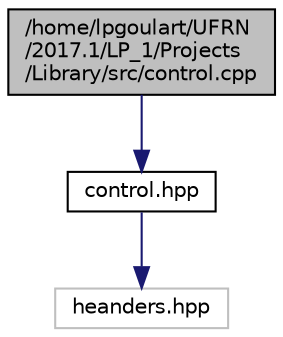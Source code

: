 digraph "/home/lpgoulart/UFRN/2017.1/LP_1/Projects/Library/src/control.cpp"
{
  edge [fontname="Helvetica",fontsize="10",labelfontname="Helvetica",labelfontsize="10"];
  node [fontname="Helvetica",fontsize="10",shape=record];
  Node1 [label="/home/lpgoulart/UFRN\l/2017.1/LP_1/Projects\l/Library/src/control.cpp",height=0.2,width=0.4,color="black", fillcolor="grey75", style="filled", fontcolor="black"];
  Node1 -> Node2 [color="midnightblue",fontsize="10",style="solid",fontname="Helvetica"];
  Node2 [label="control.hpp",height=0.2,width=0.4,color="black", fillcolor="white", style="filled",URL="$control_8hpp.html"];
  Node2 -> Node3 [color="midnightblue",fontsize="10",style="solid",fontname="Helvetica"];
  Node3 [label="heanders.hpp",height=0.2,width=0.4,color="grey75", fillcolor="white", style="filled"];
}
